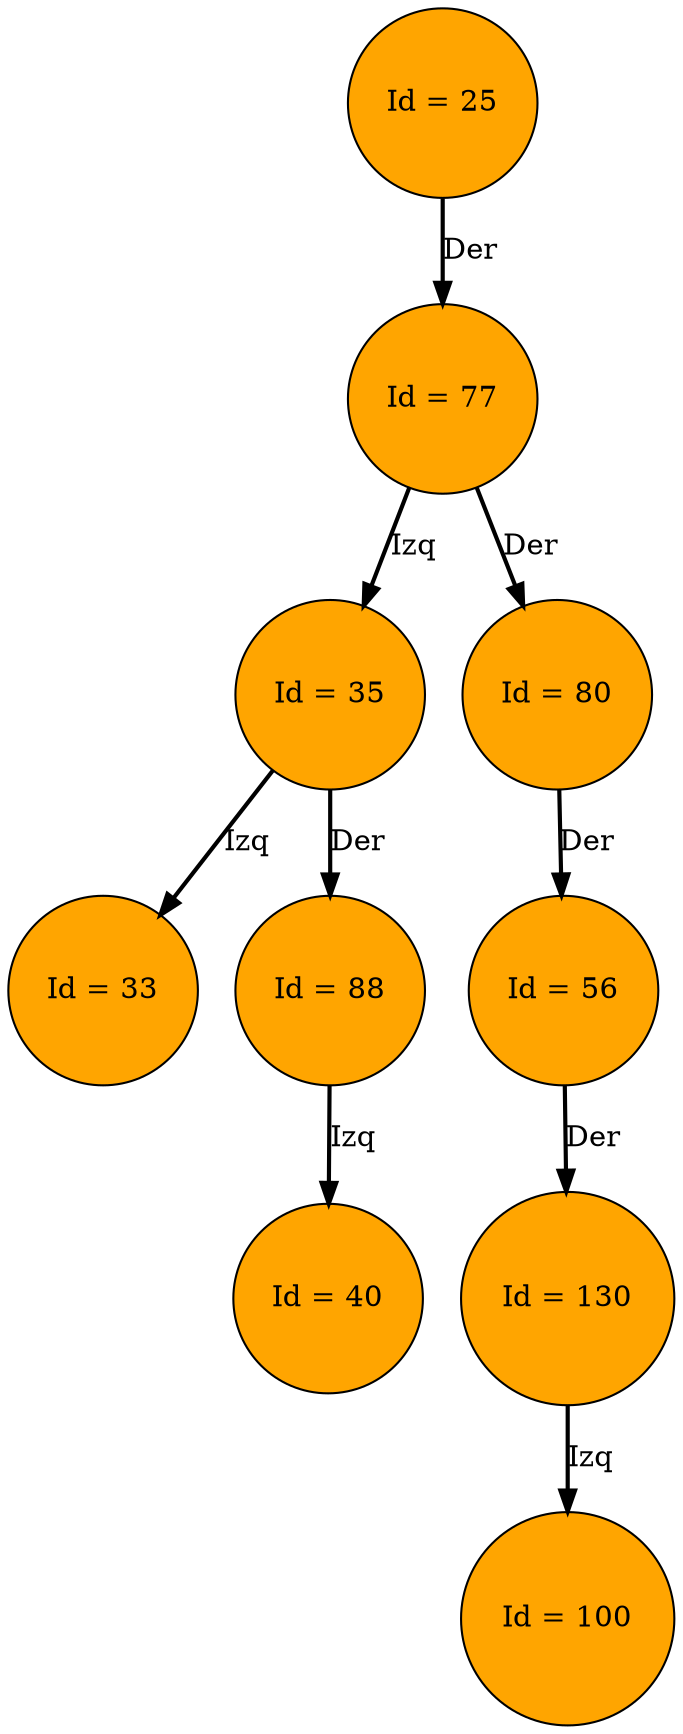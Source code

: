digraph ARBOL_SPL{
	node[shape = circle,width=0.5,height=0.5,fillcolor="Orange"style="filled"];
	edge[style = "bold"];
	struct25[label = "Id = 25"];
	struct77[label = "Id = 77"];
	struct35[label = "Id = 35"];
	struct33[label = "Id = 33"];
	struct88[label = "Id = 88"];
	struct40[label = "Id = 40"];
	struct80[label = "Id = 80"];
	struct56[label = "Id = 56"];
	struct130[label = "Id = 130"];
	struct100[label = "Id = 100"];
	struct25->struct77[label="Der"];
	struct77->struct35[label="Izq"];
	struct77->struct80[label="Der"];
	struct35->struct33[label="Izq"];
	struct35->struct88[label="Der"];
	struct88->struct40[label="Izq"];
	struct80->struct56[label="Der"];
	struct56->struct130[label="Der"];
	struct130->struct100[label="Izq"];
}